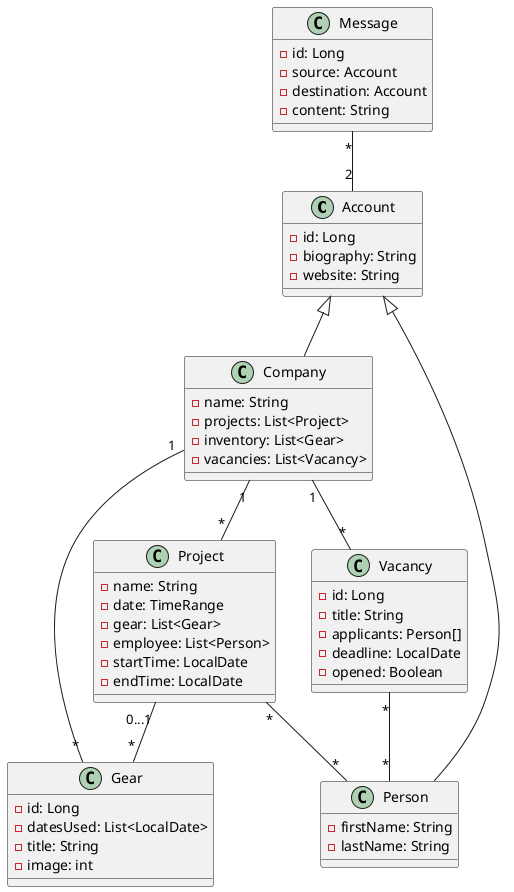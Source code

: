 @startuml

class Account {
- id: Long
- biography: String
- website: String
}

class Company {
- name: String
- projects: List<Project>
- inventory: List<Gear>
- vacancies: List<Vacancy>
}

class Project {
- name: String
- date: TimeRange
- gear: List<Gear>
- employee: List<Person>
- startTime: LocalDate
- endTime: LocalDate
}

class Gear {
- id: Long
- datesUsed: List<LocalDate>
- title: String
- image: int
}

class Person {
- firstName: String
- lastName: String
}

class Vacancy {
- id: Long
- title: String
- applicants: Person[]
- deadline: LocalDate
- opened: Boolean
}

class Message {
- id: Long
- source: Account
- destination: Account
- content: String
}

Account <|-- Company
Account <|-- Person
Company "1" -- "*" Project
Company "1" -- "*" Vacancy
Vacancy "*" -- "*"Person
Message "*" -- "2" Account
Project "0...1" -- "*" Gear
Gear "*" -- "1" Company
Project "*" -- "*" Person

@enduml
